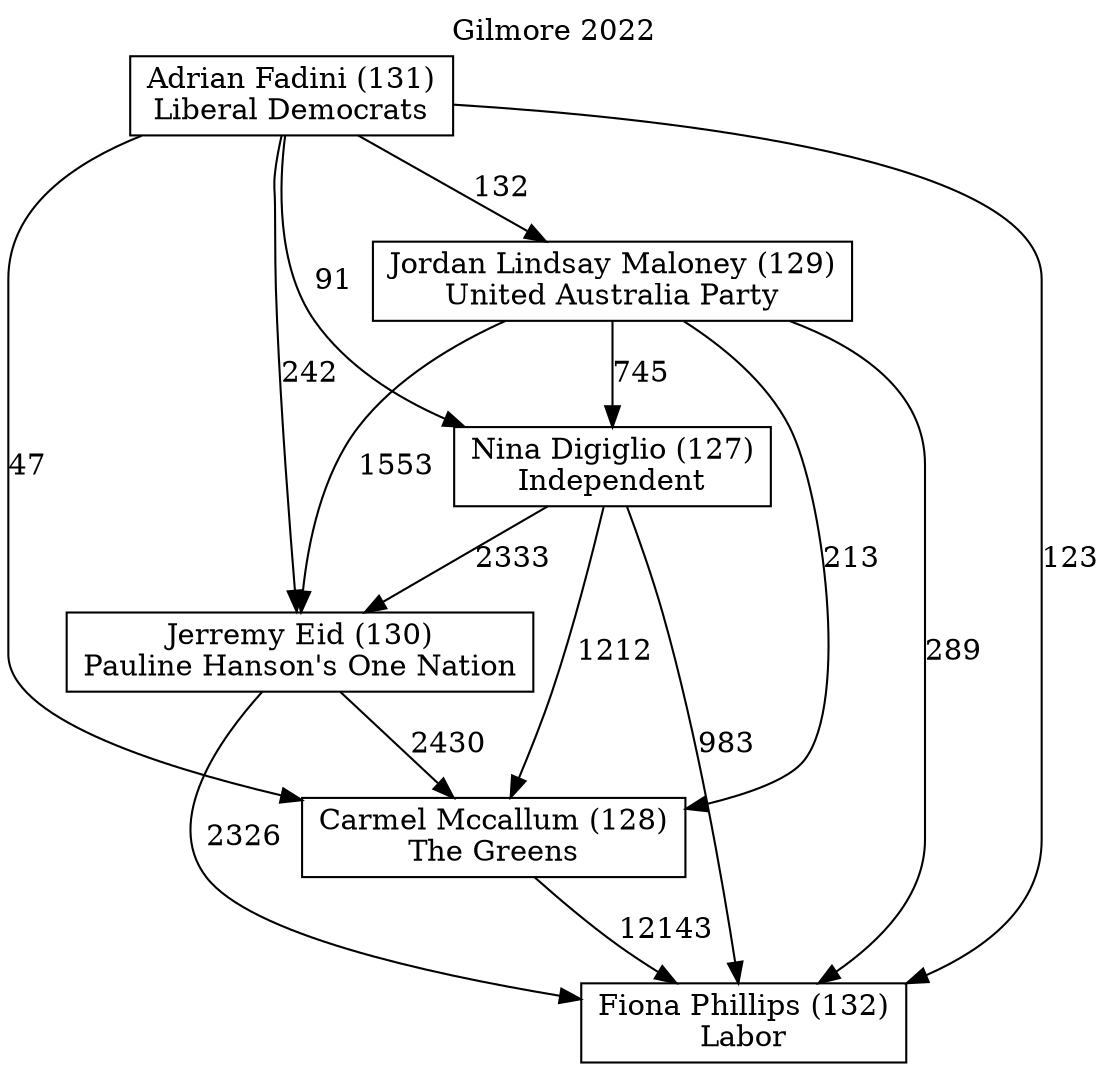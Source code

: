 // House preference flow
digraph "Fiona Phillips (132)_Gilmore_2022" {
	graph [label="Gilmore 2022" labelloc=t mclimit=10]
	node [shape=box]
	"Carmel Mccallum (128)" [label="Carmel Mccallum (128)
The Greens"]
	"Jordan Lindsay Maloney (129)" [label="Jordan Lindsay Maloney (129)
United Australia Party"]
	"Nina Digiglio (127)" [label="Nina Digiglio (127)
Independent"]
	"Adrian Fadini (131)" [label="Adrian Fadini (131)
Liberal Democrats"]
	"Fiona Phillips (132)" [label="Fiona Phillips (132)
Labor"]
	"Jerremy Eid (130)" [label="Jerremy Eid (130)
Pauline Hanson's One Nation"]
	"Nina Digiglio (127)" -> "Jerremy Eid (130)" [label=2333]
	"Carmel Mccallum (128)" -> "Fiona Phillips (132)" [label=12143]
	"Jordan Lindsay Maloney (129)" -> "Fiona Phillips (132)" [label=289]
	"Adrian Fadini (131)" -> "Fiona Phillips (132)" [label=123]
	"Jordan Lindsay Maloney (129)" -> "Carmel Mccallum (128)" [label=213]
	"Adrian Fadini (131)" -> "Carmel Mccallum (128)" [label=47]
	"Adrian Fadini (131)" -> "Jordan Lindsay Maloney (129)" [label=132]
	"Nina Digiglio (127)" -> "Fiona Phillips (132)" [label=983]
	"Adrian Fadini (131)" -> "Nina Digiglio (127)" [label=91]
	"Adrian Fadini (131)" -> "Jerremy Eid (130)" [label=242]
	"Nina Digiglio (127)" -> "Carmel Mccallum (128)" [label=1212]
	"Jerremy Eid (130)" -> "Fiona Phillips (132)" [label=2326]
	"Jordan Lindsay Maloney (129)" -> "Nina Digiglio (127)" [label=745]
	"Jordan Lindsay Maloney (129)" -> "Jerremy Eid (130)" [label=1553]
	"Jerremy Eid (130)" -> "Carmel Mccallum (128)" [label=2430]
}
